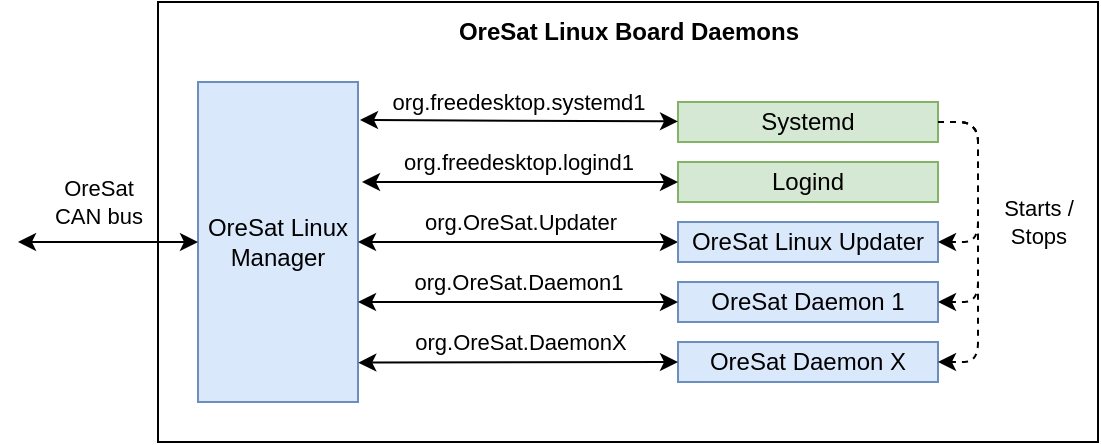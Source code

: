 <mxfile version="14.5.1" type="device"><diagram id="zrWGUGNh6H3lSOw0vNkx" name="Page-1"><mxGraphModel dx="1202" dy="870" grid="1" gridSize="10" guides="1" tooltips="1" connect="1" arrows="1" fold="1" page="0" pageScale="1" pageWidth="850" pageHeight="1100" math="0" shadow="0"><root><mxCell id="0"/><mxCell id="1" parent="0"/><mxCell id="gxwe76bOYnUD6GTZNtVA-42" value="" style="rounded=0;whiteSpace=wrap;html=1;" parent="1" vertex="1"><mxGeometry x="-160" y="-160" width="470" height="220" as="geometry"/></mxCell><mxCell id="gxwe76bOYnUD6GTZNtVA-43" value="&lt;b&gt;OreSat Linux Board Daemons&lt;/b&gt;" style="text;html=1;strokeColor=none;fillColor=none;align=center;verticalAlign=middle;whiteSpace=wrap;rounded=0;dashed=1;" parent="1" vertex="1"><mxGeometry x="-36.5" y="-150" width="223" height="10" as="geometry"/></mxCell><mxCell id="34j5D_DBw3ZOSvIRqdXq-4" value="OreSat Linux Manager" style="rounded=0;whiteSpace=wrap;html=1;fillColor=#dae8fc;strokeColor=#6c8ebf;" parent="1" vertex="1"><mxGeometry x="-140" y="-120" width="80" height="160" as="geometry"/></mxCell><mxCell id="XM8GT-QGmkt5uLlhZr36-36" value="" style="edgeStyle=orthogonalEdgeStyle;rounded=1;orthogonalLoop=1;jettySize=auto;html=1;startArrow=classic;startFill=1;strokeColor=#000000;" parent="1" target="34j5D_DBw3ZOSvIRqdXq-4" edge="1"><mxGeometry relative="1" as="geometry"><mxPoint x="-230" y="-40" as="sourcePoint"/><mxPoint x="-905" y="35" as="targetPoint"/><Array as="points"><mxPoint x="-220" y="-40"/></Array></mxGeometry></mxCell><mxCell id="j_n1pIxVSSdFKvnSGhfY-8" value="OreSat&lt;br&gt;CAN bus" style="edgeLabel;html=1;align=center;verticalAlign=middle;resizable=0;points=[];" parent="XM8GT-QGmkt5uLlhZr36-36" vertex="1" connectable="0"><mxGeometry x="-0.308" relative="1" as="geometry"><mxPoint x="8.57" y="-20" as="offset"/></mxGeometry></mxCell><mxCell id="MGTmWnw4b0fuhsWKwY6--3" value="Systemd" style="rounded=0;whiteSpace=wrap;html=1;fillColor=#d5e8d4;strokeColor=#82b366;" parent="1" vertex="1"><mxGeometry x="100" y="-110" width="130" height="20" as="geometry"/></mxCell><mxCell id="XM8GT-QGmkt5uLlhZr36-50" value="" style="edgeStyle=orthogonalEdgeStyle;rounded=1;orthogonalLoop=1;jettySize=auto;html=1;startArrow=classic;startFill=1;exitX=0;exitY=0.5;exitDx=0;exitDy=0;entryX=1;entryY=0.5;entryDx=0;entryDy=0;" parent="1" edge="1" target="34j5D_DBw3ZOSvIRqdXq-4" source="vxAPJJEOgAR4cg8h08Vy-1"><mxGeometry relative="1" as="geometry"><mxPoint x="-60" y="-42" as="targetPoint"/><mxPoint x="310" y="-40" as="sourcePoint"/><Array as="points"><mxPoint x="-10" y="-40"/><mxPoint x="-10" y="-40"/></Array></mxGeometry></mxCell><mxCell id="vxAPJJEOgAR4cg8h08Vy-26" value="org.OreSat.Updater" style="edgeLabel;html=1;align=center;verticalAlign=middle;resizable=0;points=[];" vertex="1" connectable="0" parent="XM8GT-QGmkt5uLlhZr36-50"><mxGeometry x="-0.125" relative="1" as="geometry"><mxPoint x="-9.71" y="-10" as="offset"/></mxGeometry></mxCell><mxCell id="j_n1pIxVSSdFKvnSGhfY-2" value="Logind" style="rounded=0;whiteSpace=wrap;html=1;fillColor=#d5e8d4;strokeColor=#82b366;" parent="1" vertex="1"><mxGeometry x="100" y="-80" width="130" height="20" as="geometry"/></mxCell><mxCell id="j_n1pIxVSSdFKvnSGhfY-6" value="" style="endArrow=classic;startArrow=classic;html=1;entryX=0;entryY=0.5;entryDx=0;entryDy=0;" parent="1" target="j_n1pIxVSSdFKvnSGhfY-2" edge="1"><mxGeometry width="50" height="50" relative="1" as="geometry"><mxPoint x="-58" y="-70" as="sourcePoint"/><mxPoint x="110" y="-60" as="targetPoint"/></mxGeometry></mxCell><mxCell id="vxAPJJEOgAR4cg8h08Vy-25" value="org.freedesktop.logind1" style="edgeLabel;html=1;align=center;verticalAlign=middle;resizable=0;points=[];" vertex="1" connectable="0" parent="j_n1pIxVSSdFKvnSGhfY-6"><mxGeometry x="-0.363" y="2" relative="1" as="geometry"><mxPoint x="27.71" y="-8" as="offset"/></mxGeometry></mxCell><mxCell id="j_n1pIxVSSdFKvnSGhfY-7" value="" style="endArrow=classic;startArrow=classic;html=1;" parent="1" target="MGTmWnw4b0fuhsWKwY6--3" edge="1"><mxGeometry width="50" height="50" relative="1" as="geometry"><mxPoint x="-59" y="-101" as="sourcePoint"/><mxPoint x="110" y="-60" as="targetPoint"/></mxGeometry></mxCell><mxCell id="vxAPJJEOgAR4cg8h08Vy-24" value="org.freedesktop.systemd1" style="edgeLabel;html=1;align=center;verticalAlign=middle;resizable=0;points=[];" vertex="1" connectable="0" parent="j_n1pIxVSSdFKvnSGhfY-7"><mxGeometry x="0.229" y="2" relative="1" as="geometry"><mxPoint x="-18.72" y="-7.44" as="offset"/></mxGeometry></mxCell><mxCell id="j_n1pIxVSSdFKvnSGhfY-9" value="OreSat Daemon 1" style="rounded=0;whiteSpace=wrap;html=1;fillColor=#dae8fc;strokeColor=#6c8ebf;" parent="1" vertex="1"><mxGeometry x="100" y="-20" width="130" height="20" as="geometry"/></mxCell><mxCell id="j_n1pIxVSSdFKvnSGhfY-11" value="OreSat Daemon X" style="rounded=0;whiteSpace=wrap;html=1;fillColor=#dae8fc;strokeColor=#6c8ebf;" parent="1" vertex="1"><mxGeometry x="100" y="10" width="130" height="20" as="geometry"/></mxCell><mxCell id="j_n1pIxVSSdFKvnSGhfY-15" value="" style="edgeStyle=orthogonalEdgeStyle;rounded=1;orthogonalLoop=1;jettySize=auto;html=1;startArrow=classic;startFill=1;exitX=0;exitY=0.5;exitDx=0;exitDy=0;" parent="1" source="j_n1pIxVSSdFKvnSGhfY-9" edge="1"><mxGeometry relative="1" as="geometry"><mxPoint x="-60" y="-10.0" as="targetPoint"/><mxPoint x="170" y="-32.5" as="sourcePoint"/><Array as="points"><mxPoint x="-60" y="-10.0"/></Array></mxGeometry></mxCell><mxCell id="vxAPJJEOgAR4cg8h08Vy-27" value="org.OreSat.Daemon1" style="edgeLabel;html=1;align=center;verticalAlign=middle;resizable=0;points=[];" vertex="1" connectable="0" parent="j_n1pIxVSSdFKvnSGhfY-15"><mxGeometry x="0.304" y="-1" relative="1" as="geometry"><mxPoint x="24.57" y="-9" as="offset"/></mxGeometry></mxCell><mxCell id="j_n1pIxVSSdFKvnSGhfY-16" value="" style="endArrow=classic;startArrow=classic;html=1;exitX=1.002;exitY=0.877;exitDx=0;exitDy=0;exitPerimeter=0;entryX=0;entryY=0.5;entryDx=0;entryDy=0;" parent="1" source="34j5D_DBw3ZOSvIRqdXq-4" target="j_n1pIxVSSdFKvnSGhfY-11" edge="1"><mxGeometry width="50" height="50" relative="1" as="geometry"><mxPoint x="-60.16" y="-39.6" as="sourcePoint"/><mxPoint x="160" y="-30" as="targetPoint"/></mxGeometry></mxCell><mxCell id="vxAPJJEOgAR4cg8h08Vy-28" value="org.OreSat.DaemonX" style="edgeLabel;html=1;align=center;verticalAlign=middle;resizable=0;points=[];" vertex="1" connectable="0" parent="j_n1pIxVSSdFKvnSGhfY-16"><mxGeometry x="0.174" relative="1" as="geometry"><mxPoint x="-13.87" y="-10.13" as="offset"/></mxGeometry></mxCell><mxCell id="vxAPJJEOgAR4cg8h08Vy-1" value="OreSat Linux Updater" style="rounded=0;whiteSpace=wrap;html=1;fillColor=#dae8fc;strokeColor=#6c8ebf;" vertex="1" parent="1"><mxGeometry x="100" y="-50" width="130" height="20" as="geometry"/></mxCell><mxCell id="vxAPJJEOgAR4cg8h08Vy-3" value="" style="endArrow=classic;html=1;exitX=1;exitY=0.5;exitDx=0;exitDy=0;entryX=1;entryY=0.5;entryDx=0;entryDy=0;dashed=1;" edge="1" parent="1" source="MGTmWnw4b0fuhsWKwY6--3" target="vxAPJJEOgAR4cg8h08Vy-1"><mxGeometry width="50" height="50" relative="1" as="geometry"><mxPoint x="120" y="120" as="sourcePoint"/><mxPoint x="170" y="70" as="targetPoint"/><Array as="points"><mxPoint x="250" y="-100"/><mxPoint x="250" y="-40"/></Array></mxGeometry></mxCell><mxCell id="vxAPJJEOgAR4cg8h08Vy-4" value="" style="endArrow=classic;html=1;exitX=1;exitY=0.5;exitDx=0;exitDy=0;entryX=1;entryY=0.5;entryDx=0;entryDy=0;dashed=1;" edge="1" parent="1" source="MGTmWnw4b0fuhsWKwY6--3" target="j_n1pIxVSSdFKvnSGhfY-9"><mxGeometry width="50" height="50" relative="1" as="geometry"><mxPoint x="260" y="-90" as="sourcePoint"/><mxPoint x="260" y="-30" as="targetPoint"/><Array as="points"><mxPoint x="250" y="-100"/><mxPoint x="250" y="-10"/></Array></mxGeometry></mxCell><mxCell id="vxAPJJEOgAR4cg8h08Vy-5" value="" style="endArrow=classic;html=1;exitX=1;exitY=0.5;exitDx=0;exitDy=0;entryX=1;entryY=0.5;entryDx=0;entryDy=0;dashed=1;" edge="1" parent="1" source="MGTmWnw4b0fuhsWKwY6--3" target="j_n1pIxVSSdFKvnSGhfY-11"><mxGeometry width="50" height="50" relative="1" as="geometry"><mxPoint x="120" y="120" as="sourcePoint"/><mxPoint x="170" y="70" as="targetPoint"/><Array as="points"><mxPoint x="250" y="-100"/><mxPoint x="250" y="20"/></Array></mxGeometry></mxCell><mxCell id="vxAPJJEOgAR4cg8h08Vy-6" value="Starts /&lt;br&gt;Stops" style="edgeLabel;html=1;align=center;verticalAlign=middle;resizable=0;points=[];" vertex="1" connectable="0" parent="vxAPJJEOgAR4cg8h08Vy-5"><mxGeometry x="-0.22" relative="1" as="geometry"><mxPoint x="30" y="7.71" as="offset"/></mxGeometry></mxCell></root></mxGraphModel></diagram></mxfile>
